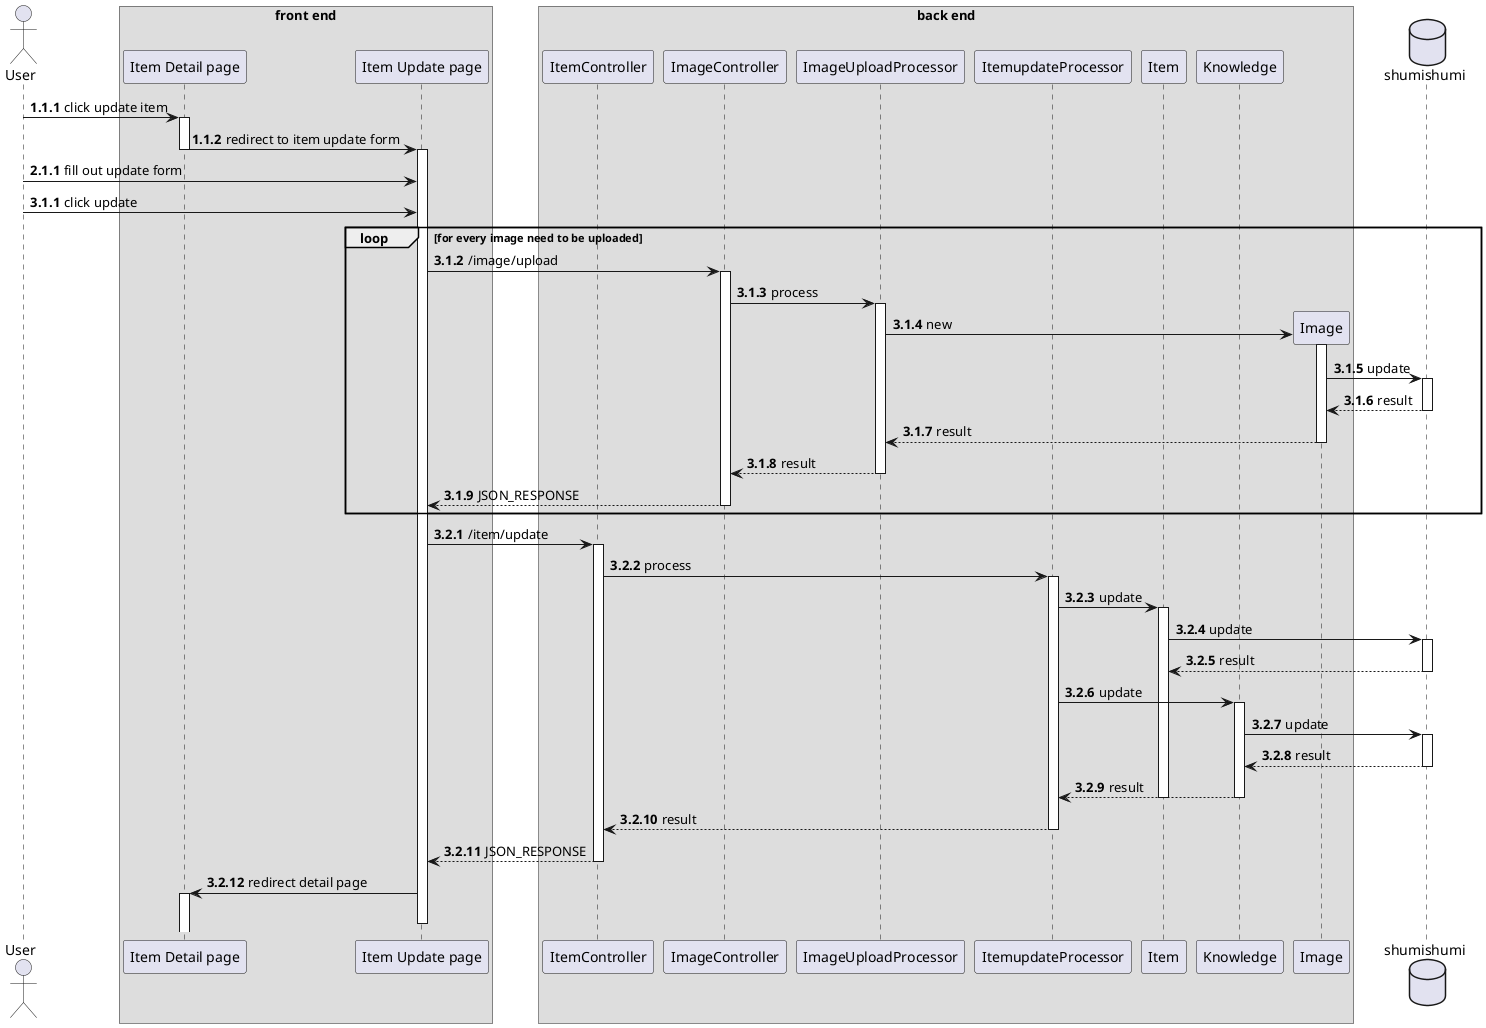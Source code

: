 @startuml update item
autonumber 1.1.1

actor User as u

box "front end"
participant "Item Detail page" as detail
participant "Item Update page" as updatepage
end box

box "back end"
participant ItemController as ic
participant ImageController as imc

participant ImageUploadProcessor as upproc
participant ItemupdateProcessor as updateproc

participant Item as im
participant Knowledge as km

participant Image as img
end box

database shumishumi as db

u -> detail++ : click update item
detail -> updatepage --++ : redirect to item update form

autonumber inc a
u -> updatepage : fill out update form
autonumber inc a
u -> updatepage : click update

loop for every image need to be uploaded
updatepage -> imc++ : /image/upload
imc -> upproc++ : process

create img
upproc -> img++ : new
img -> db++ : update
return result
return result
return result
return JSON_RESPONSE
end

autonumber inc b
updatepage -> ic++ : /item/update
ic -> updateproc++ : process

updateproc -> im++ : update
im -> db++ : update
return result

updateproc -> km++ : update
km -> db++ : update
return result
return result

deactivate im

return result
return JSON_RESPONSE

updatepage -> detail++-- : redirect detail page

@enduml